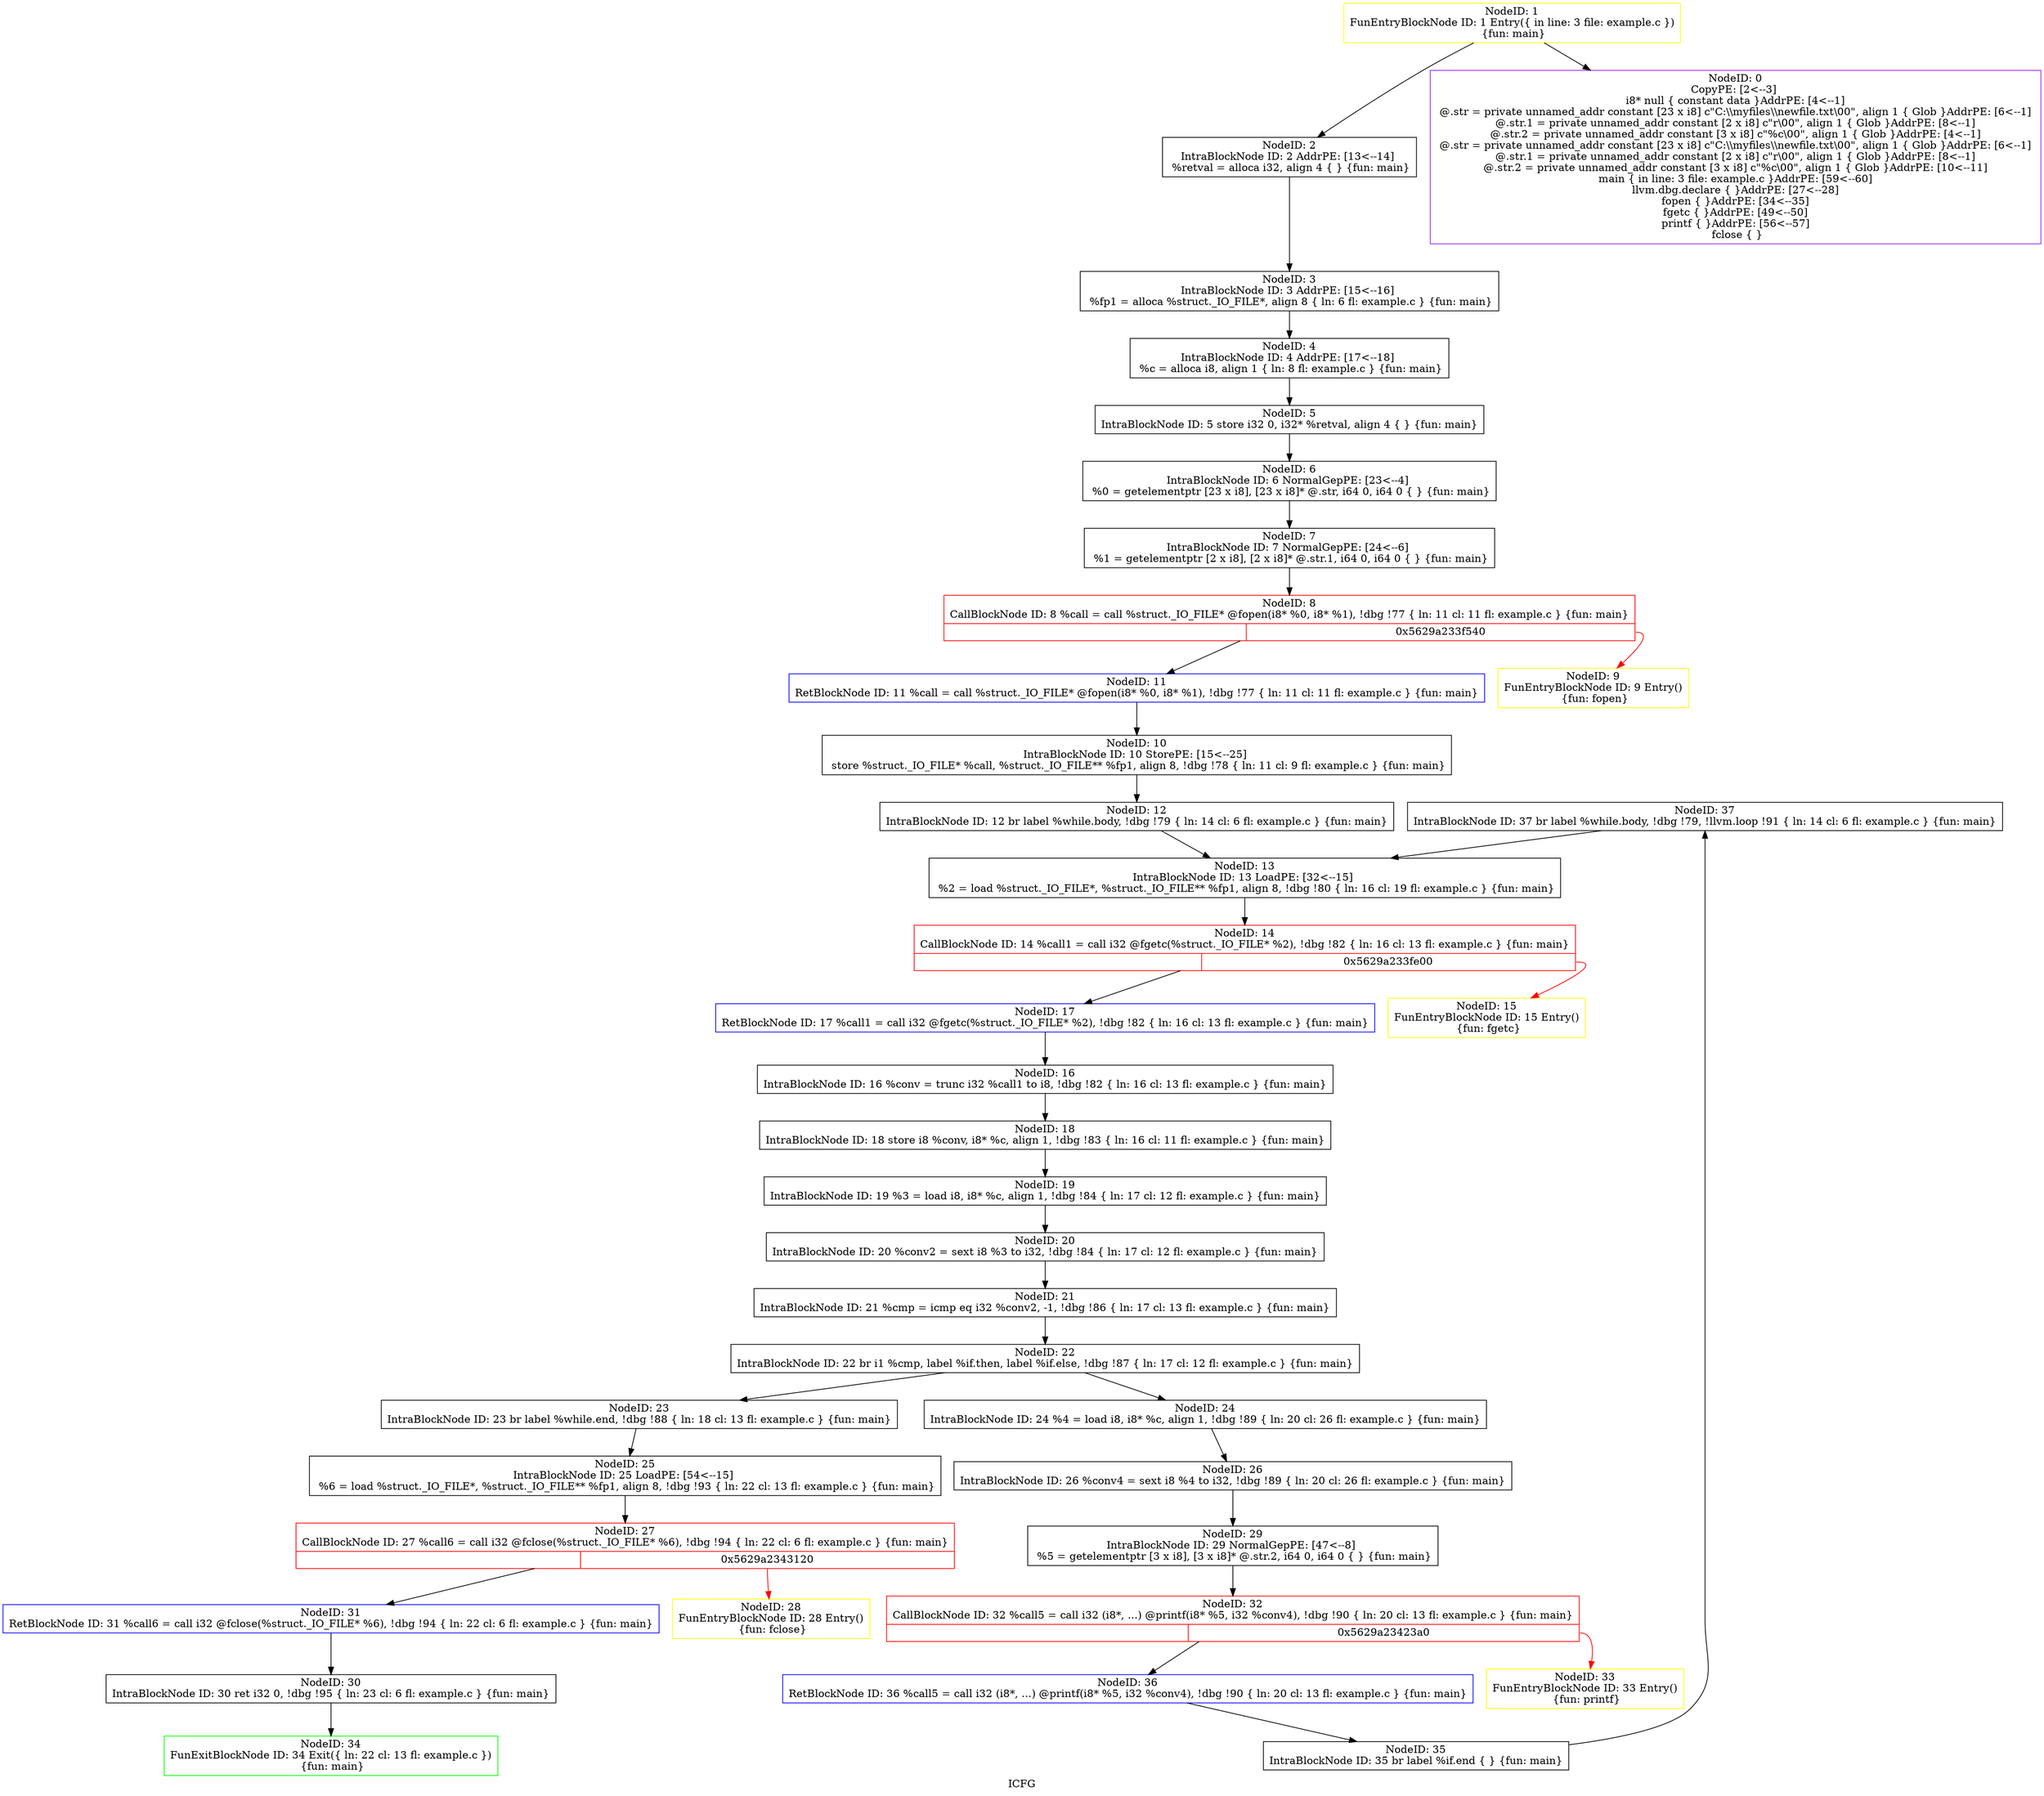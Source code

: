 digraph "ICFG" {
	label="ICFG";

	Node0x5629a2358a10 [shape=record,color=black,label="{NodeID: 37\nIntraBlockNode ID: 37      br label %while.body, !dbg !79, !llvm.loop !91 \{ ln: 14  cl: 6  fl: example.c \}    \{fun: main\}}"];
	Node0x5629a2358a10 -> Node0x5629a2355ab0[style=solid];
	Node0x5629a2358780 [shape=record,color=blue,label="{NodeID: 36\nRetBlockNode ID: 36   %call5 = call i32 (i8*, ...) @printf(i8* %5, i32 %conv4), !dbg !90 \{ ln: 20  cl: 13  fl: example.c \} \{fun: main\}}"];
	Node0x5629a2358780 -> Node0x5629a2358660[style=solid];
	Node0x5629a2358660 [shape=record,color=black,label="{NodeID: 35\nIntraBlockNode ID: 35      br label %if.end \{  \}    \{fun: main\}}"];
	Node0x5629a2358660 -> Node0x5629a2358a10[style=solid];
	Node0x5629a2358490 [shape=record,color=green,label="{NodeID: 34\nFunExitBlockNode ID: 34 Exit(\{ ln: 22  cl: 13  fl: example.c \})\n \{fun: main\}}"];
	Node0x5629a23581e0 [shape=record,color=yellow,label="{NodeID: 33\nFunEntryBlockNode ID: 33 Entry()\n \{fun: printf\}}"];
	Node0x5629a2339d20 [shape=record,color=red,label="{NodeID: 32\nCallBlockNode ID: 32   %call5 = call i32 (i8*, ...) @printf(i8* %5, i32 %conv4), !dbg !90 \{ ln: 20  cl: 13  fl: example.c \} \{fun: main\}|{|<s1>0x5629a23423a0}}"];
	Node0x5629a2339d20 -> Node0x5629a2358780[style=solid];
	Node0x5629a2339d20:s1 -> Node0x5629a23581e0[style=solid,color=red];
	Node0x5629a2357ef0 [shape=record,color=blue,label="{NodeID: 31\nRetBlockNode ID: 31   %call6 = call i32 @fclose(%struct._IO_FILE* %6), !dbg !94 \{ ln: 22  cl: 6  fl: example.c \} \{fun: main\}}"];
	Node0x5629a2357ef0 -> Node0x5629a2357dd0[style=solid];
	Node0x5629a2357dd0 [shape=record,color=black,label="{NodeID: 30\nIntraBlockNode ID: 30      ret i32 0, !dbg !95 \{ ln: 23  cl: 6  fl: example.c \}    \{fun: main\}}"];
	Node0x5629a2357dd0 -> Node0x5629a2358490[style=solid];
	Node0x5629a2357a10 [shape=record,color=black,label="{NodeID: 29\nIntraBlockNode ID: 29   NormalGepPE: [47\<--8]  \n   %5 = getelementptr [3 x i8], [3 x i8]* @.str.2, i64 0, i64 0 \{  \} \{fun: main\}}"];
	Node0x5629a2357a10 -> Node0x5629a2339d20[style=solid];
	Node0x5629a23558d0 [shape=record,color=black,label="{NodeID: 12\nIntraBlockNode ID: 12      br label %while.body, !dbg !79 \{ ln: 14  cl: 6  fl: example.c \}    \{fun: main\}}"];
	Node0x5629a23558d0 -> Node0x5629a2355ab0[style=solid];
	Node0x5629a23555d0 [shape=record,color=blue,label="{NodeID: 11\nRetBlockNode ID: 11   %call = call %struct._IO_FILE* @fopen(i8* %0, i8* %1), !dbg !77 \{ ln: 11  cl: 11  fl: example.c \} \{fun: main\}}"];
	Node0x5629a23555d0 -> Node0x5629a23554b0[style=solid];
	Node0x5629a23554b0 [shape=record,color=black,label="{NodeID: 10\nIntraBlockNode ID: 10   StorePE: [15\<--25]  \n   store %struct._IO_FILE* %call, %struct._IO_FILE** %fp1, align 8, !dbg !78 \{ ln: 11  cl: 9  fl: example.c \} \{fun: main\}}"];
	Node0x5629a23554b0 -> Node0x5629a23558d0[style=solid];
	Node0x5629a2355200 [shape=record,color=yellow,label="{NodeID: 9\nFunEntryBlockNode ID: 9 Entry()\n \{fun: fopen\}}"];
	Node0x5629a234d2f0 [shape=record,color=red,label="{NodeID: 8\nCallBlockNode ID: 8   %call = call %struct._IO_FILE* @fopen(i8* %0, i8* %1), !dbg !77 \{ ln: 11  cl: 11  fl: example.c \} \{fun: main\}|{|<s1>0x5629a233f540}}"];
	Node0x5629a234d2f0 -> Node0x5629a23555d0[style=solid];
	Node0x5629a234d2f0:s1 -> Node0x5629a2355200[style=solid,color=red];
	Node0x5629a2354f50 [shape=record,color=black,label="{NodeID: 7\nIntraBlockNode ID: 7   NormalGepPE: [24\<--6]  \n   %1 = getelementptr [2 x i8], [2 x i8]* @.str.1, i64 0, i64 0 \{  \} \{fun: main\}}"];
	Node0x5629a2354f50 -> Node0x5629a234d2f0[style=solid];
	Node0x5629a2354d70 [shape=record,color=black,label="{NodeID: 6\nIntraBlockNode ID: 6   NormalGepPE: [23\<--4]  \n   %0 = getelementptr [23 x i8], [23 x i8]* @.str, i64 0, i64 0 \{  \} \{fun: main\}}"];
	Node0x5629a2354d70 -> Node0x5629a2354f50[style=solid];
	Node0x5629a2354b90 [shape=record,color=black,label="{NodeID: 5\nIntraBlockNode ID: 5      store i32 0, i32* %retval, align 4 \{  \}    \{fun: main\}}"];
	Node0x5629a2354b90 -> Node0x5629a2354d70[style=solid];
	Node0x5629a23549b0 [shape=record,color=black,label="{NodeID: 4\nIntraBlockNode ID: 4   AddrPE: [17\<--18]  \n   %c = alloca i8, align 1 \{ ln: 8 fl: example.c \} \{fun: main\}}"];
	Node0x5629a23549b0 -> Node0x5629a2354b90[style=solid];
	Node0x5629a23547d0 [shape=record,color=black,label="{NodeID: 3\nIntraBlockNode ID: 3   AddrPE: [15\<--16]  \n   %fp1 = alloca %struct._IO_FILE*, align 8 \{ ln: 6 fl: example.c \} \{fun: main\}}"];
	Node0x5629a23547d0 -> Node0x5629a23549b0[style=solid];
	Node0x5629a2354510 [shape=record,color=black,label="{NodeID: 2\nIntraBlockNode ID: 2   AddrPE: [13\<--14]  \n   %retval = alloca i32, align 4 \{  \} \{fun: main\}}"];
	Node0x5629a2354510 -> Node0x5629a23547d0[style=solid];
	Node0x5629a23543c0 [shape=record,color=yellow,label="{NodeID: 1\nFunEntryBlockNode ID: 1 Entry(\{ in line: 3 file: example.c \})\n \{fun: main\}}"];
	Node0x5629a23543c0 -> Node0x5629a23542a0[style=solid];
	Node0x5629a23543c0 -> Node0x5629a2354510[style=solid];
	Node0x5629a23542a0 [shape=record,color=purple,label="{NodeID: 0\nCopyPE: [2\<--3]  \n i8* null \{ constant data \}AddrPE: [4\<--1]  \n @.str = private unnamed_addr constant [23 x i8] c\"C:\\\\myfiles\\\\newfile.txt\\00\", align 1 \{ Glob  \}AddrPE: [6\<--1]  \n @.str.1 = private unnamed_addr constant [2 x i8] c\"r\\00\", align 1 \{ Glob  \}AddrPE: [8\<--1]  \n @.str.2 = private unnamed_addr constant [3 x i8] c\"%c\\00\", align 1 \{ Glob  \}AddrPE: [4\<--1]  \n @.str = private unnamed_addr constant [23 x i8] c\"C:\\\\myfiles\\\\newfile.txt\\00\", align 1 \{ Glob  \}AddrPE: [6\<--1]  \n @.str.1 = private unnamed_addr constant [2 x i8] c\"r\\00\", align 1 \{ Glob  \}AddrPE: [8\<--1]  \n @.str.2 = private unnamed_addr constant [3 x i8] c\"%c\\00\", align 1 \{ Glob  \}AddrPE: [10\<--11]  \n main \{ in line: 3 file: example.c \}AddrPE: [59\<--60]  \n llvm.dbg.declare \{  \}AddrPE: [27\<--28]  \n fopen \{  \}AddrPE: [34\<--35]  \n fgetc \{  \}AddrPE: [49\<--50]  \n printf \{  \}AddrPE: [56\<--57]  \n fclose \{  \}}"];
	Node0x5629a2355ab0 [shape=record,color=black,label="{NodeID: 13\nIntraBlockNode ID: 13   LoadPE: [32\<--15]  \n   %2 = load %struct._IO_FILE*, %struct._IO_FILE** %fp1, align 8, !dbg !80 \{ ln: 16  cl: 19  fl: example.c \} \{fun: main\}}"];
	Node0x5629a2355ab0 -> Node0x5629a23398d0[style=solid];
	Node0x5629a23398d0 [shape=record,color=red,label="{NodeID: 14\nCallBlockNode ID: 14   %call1 = call i32 @fgetc(%struct._IO_FILE* %2), !dbg !82 \{ ln: 16  cl: 13  fl: example.c \} \{fun: main\}|{|<s1>0x5629a233fe00}}"];
	Node0x5629a23398d0 -> Node0x5629a23561b0[style=solid];
	Node0x5629a23398d0:s1 -> Node0x5629a2355de0[style=solid,color=red];
	Node0x5629a2355de0 [shape=record,color=yellow,label="{NodeID: 15\nFunEntryBlockNode ID: 15 Entry()\n \{fun: fgetc\}}"];
	Node0x5629a2356090 [shape=record,color=black,label="{NodeID: 16\nIntraBlockNode ID: 16      %conv = trunc i32 %call1 to i8, !dbg !82 \{ ln: 16  cl: 13  fl: example.c \}    \{fun: main\}}"];
	Node0x5629a2356090 -> Node0x5629a2356440[style=solid];
	Node0x5629a23561b0 [shape=record,color=blue,label="{NodeID: 17\nRetBlockNode ID: 17   %call1 = call i32 @fgetc(%struct._IO_FILE* %2), !dbg !82 \{ ln: 16  cl: 13  fl: example.c \} \{fun: main\}}"];
	Node0x5629a23561b0 -> Node0x5629a2356090[style=solid];
	Node0x5629a2356440 [shape=record,color=black,label="{NodeID: 18\nIntraBlockNode ID: 18      store i8 %conv, i8* %c, align 1, !dbg !83 \{ ln: 16  cl: 11  fl: example.c \}    \{fun: main\}}"];
	Node0x5629a2356440 -> Node0x5629a2356620[style=solid];
	Node0x5629a2356620 [shape=record,color=black,label="{NodeID: 19\nIntraBlockNode ID: 19      %3 = load i8, i8* %c, align 1, !dbg !84 \{ ln: 17  cl: 12  fl: example.c \}    \{fun: main\}}"];
	Node0x5629a2356620 -> Node0x5629a23568f0[style=solid];
	Node0x5629a23568f0 [shape=record,color=black,label="{NodeID: 20\nIntraBlockNode ID: 20      %conv2 = sext i8 %3 to i32, !dbg !84 \{ ln: 17  cl: 12  fl: example.c \}    \{fun: main\}}"];
	Node0x5629a23568f0 -> Node0x5629a2356ad0[style=solid];
	Node0x5629a2356ad0 [shape=record,color=black,label="{NodeID: 21\nIntraBlockNode ID: 21      %cmp = icmp eq i32 %conv2, -1, !dbg !86 \{ ln: 17  cl: 13  fl: example.c \}    \{fun: main\}}"];
	Node0x5629a2356ad0 -> Node0x5629a2356da0[style=solid];
	Node0x5629a2356da0 [shape=record,color=black,label="{NodeID: 22\nIntraBlockNode ID: 22      br i1 %cmp, label %if.then, label %if.else, !dbg !87 \{ ln: 17  cl: 12  fl: example.c \}    \{fun: main\}}"];
	Node0x5629a2356da0 -> Node0x5629a2356fa0[style=solid];
	Node0x5629a2356da0 -> Node0x5629a2357160[style=solid];
	Node0x5629a2356fa0 [shape=record,color=black,label="{NodeID: 23\nIntraBlockNode ID: 23      br label %while.end, !dbg !88 \{ ln: 18  cl: 13  fl: example.c \}    \{fun: main\}}"];
	Node0x5629a2356fa0 -> Node0x5629a2357340[style=solid];
	Node0x5629a2357160 [shape=record,color=black,label="{NodeID: 24\nIntraBlockNode ID: 24      %4 = load i8, i8* %c, align 1, !dbg !89 \{ ln: 20  cl: 26  fl: example.c \}    \{fun: main\}}"];
	Node0x5629a2357160 -> Node0x5629a2357520[style=solid];
	Node0x5629a2357340 [shape=record,color=black,label="{NodeID: 25\nIntraBlockNode ID: 25   LoadPE: [54\<--15]  \n   %6 = load %struct._IO_FILE*, %struct._IO_FILE** %fp1, align 8, !dbg !93 \{ ln: 22  cl: 13  fl: example.c \} \{fun: main\}}"];
	Node0x5629a2357340 -> Node0x5629a2339aa0[style=solid];
	Node0x5629a2357520 [shape=record,color=black,label="{NodeID: 26\nIntraBlockNode ID: 26      %conv4 = sext i8 %4 to i32, !dbg !89 \{ ln: 20  cl: 26  fl: example.c \}    \{fun: main\}}"];
	Node0x5629a2357520 -> Node0x5629a2357a10[style=solid];
	Node0x5629a2339aa0 [shape=record,color=red,label="{NodeID: 27\nCallBlockNode ID: 27   %call6 = call i32 @fclose(%struct._IO_FILE* %6), !dbg !94 \{ ln: 22  cl: 6  fl: example.c \} \{fun: main\}|{|<s1>0x5629a2343120}}"];
	Node0x5629a2339aa0 -> Node0x5629a2357ef0[style=solid];
	Node0x5629a2339aa0:s1 -> Node0x5629a2357760[style=solid,color=red];
	Node0x5629a2357760 [shape=record,color=yellow,label="{NodeID: 28\nFunEntryBlockNode ID: 28 Entry()\n \{fun: fclose\}}"];
}
